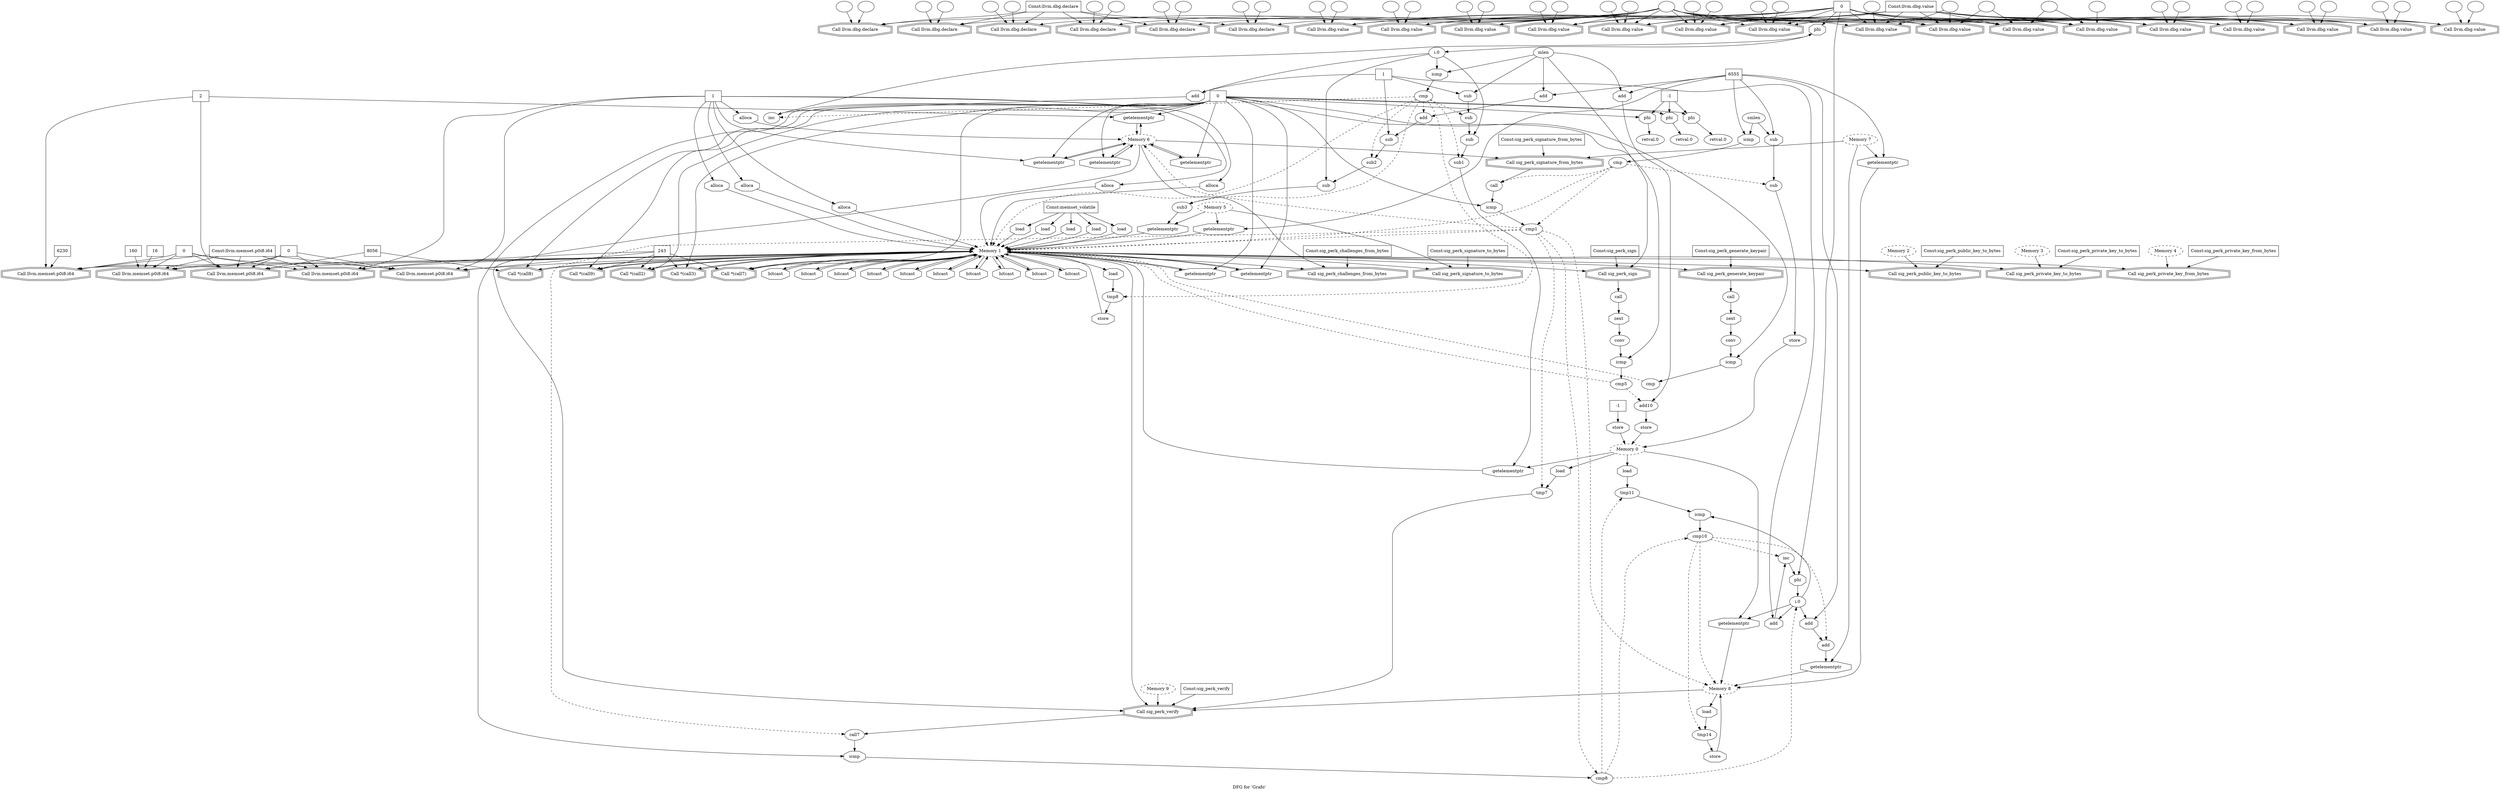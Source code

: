 digraph "DFG for 'Grafo'  "{
label="DFG for 'Grafo' ";
node_19[shape=box,style=solid,label="0"]
node_28[shape=doubleoctagon,style=solid,label="Call llvm.memset.p0i8.i64"]
"node_19"->"node_28"
node_18[shape=doubleoctagon,style=solid,label="Call llvm.memset.p0i8.i64"]
"node_19"->"node_18"
node_75[shape=doubleoctagon,style=solid,label="Call llvm.memset.p0i8.i64"]
"node_19"->"node_75"
node_80[shape=doubleoctagon,style=solid,label="Call llvm.memset.p0i8.i64"]
"node_19"->"node_80"
node_171[shape=doubleoctagon,style=solid,label="Call llvm.memset.p0i8.i64"]
"node_19"->"node_171"
node_20[shape=box,style=solid,label="6230"]
"node_20"->"node_18"
node_21[shape=box,style=solid,label="2"]
"node_21"->"node_18"
"node_21"->"node_80"
node_183[shape=octagon,style=solid,label="getelementptr"]
"node_21"->"node_183"
node_22[shape=box,style=solid,label="0"]
"node_22"->"node_28"
"node_22"->"node_18"
"node_22"->"node_75"
"node_22"->"node_80"
"node_22"->"node_171"
node_23[shape=box,style=solid,label="Const:llvm.memset.p0i8.i64"]
"node_23"->"node_28"
"node_23"->"node_18"
"node_23"->"node_75"
"node_23"->"node_80"
"node_23"->"node_171"
node_24[shape=doubleoctagon,style=solid,label="Call llvm.dbg.declare"]
node_25[shape=ellipse,style=solid,label=""]
"node_25"->"node_24"
node_26[shape=ellipse,style=solid,label=""]
"node_26"->"node_24"
node_27[shape=octagon,style=solid,label="bitcast"]
node_0[shape=ellipse,style=dashed,label="Memory 1"]
"node_27"->"node_0"
node_29[shape=box,style=solid,label="243"]
"node_29"->"node_28"
node_41[shape=doubleoctagon,style=solid,label="Call *(call2)"]
"node_29"->"node_41"
node_50[shape=doubleoctagon,style=solid,label="Call *(call3)"]
"node_29"->"node_50"
"node_29"->"node_75"
node_126[shape=doubleoctagon,style=solid,label="Call *(call7)"]
"node_29"->"node_126"
node_134[shape=doubleoctagon,style=solid,label="Call *(call9)"]
"node_29"->"node_134"
node_13[shape=doubleoctagon,style=solid,label="Call llvm.dbg.declare"]
node_14[shape=ellipse,style=solid,label=""]
"node_14"->"node_13"
node_15[shape=ellipse,style=solid,label=""]
"node_15"->"node_13"
node_16[shape=box,style=solid,label="Const:llvm.dbg.declare"]
"node_16"->"node_24"
"node_16"->"node_13"
node_71[shape=doubleoctagon,style=solid,label="Call llvm.dbg.declare"]
"node_16"->"node_71"
node_76[shape=doubleoctagon,style=solid,label="Call llvm.dbg.declare"]
"node_16"->"node_76"
node_164[shape=doubleoctagon,style=solid,label="Call llvm.dbg.declare"]
"node_16"->"node_164"
node_167[shape=doubleoctagon,style=solid,label="Call llvm.dbg.declare"]
"node_16"->"node_167"
node_17[shape=octagon,style=solid,label="bitcast"]
"node_17"->"node_0"
node_8[shape=ellipse,style=solid,label=""]
"node_8"->"node_24"
"node_8"->"node_13"
node_10[shape=doubleoctagon,style=solid,label="Call llvm.dbg.value"]
"node_8"->"node_10"
node_4[shape=doubleoctagon,style=solid,label="Call llvm.dbg.value"]
"node_8"->"node_4"
node_56[shape=doubleoctagon,style=solid,label="Call llvm.dbg.value"]
"node_8"->"node_56"
node_59[shape=doubleoctagon,style=solid,label="Call llvm.dbg.value"]
"node_8"->"node_59"
node_62[shape=doubleoctagon,style=solid,label="Call llvm.dbg.value"]
"node_8"->"node_62"
node_65[shape=doubleoctagon,style=solid,label="Call llvm.dbg.value"]
"node_8"->"node_65"
node_68[shape=doubleoctagon,style=solid,label="Call llvm.dbg.value"]
"node_8"->"node_68"
"node_8"->"node_71"
"node_8"->"node_76"
node_85[shape=doubleoctagon,style=solid,label="Call llvm.dbg.value"]
"node_8"->"node_85"
node_114[shape=doubleoctagon,style=solid,label="Call llvm.dbg.value"]
"node_8"->"node_114"
node_143[shape=doubleoctagon,style=solid,label="Call llvm.dbg.value"]
"node_8"->"node_143"
node_146[shape=doubleoctagon,style=solid,label="Call llvm.dbg.value"]
"node_8"->"node_146"
node_149[shape=doubleoctagon,style=solid,label="Call llvm.dbg.value"]
"node_8"->"node_149"
node_152[shape=doubleoctagon,style=solid,label="Call llvm.dbg.value"]
"node_8"->"node_152"
node_155[shape=doubleoctagon,style=solid,label="Call llvm.dbg.value"]
"node_8"->"node_155"
"node_8"->"node_164"
"node_8"->"node_167"
node_198[shape=doubleoctagon,style=solid,label="Call llvm.dbg.value"]
"node_8"->"node_198"
node_215[shape=doubleoctagon,style=solid,label="Call llvm.dbg.value"]
"node_8"->"node_215"
node_9[shape=box,style=solid,label="Const:llvm.dbg.value"]
"node_9"->"node_10"
"node_9"->"node_4"
"node_9"->"node_56"
"node_9"->"node_59"
"node_9"->"node_62"
"node_9"->"node_65"
"node_9"->"node_68"
"node_9"->"node_85"
"node_9"->"node_114"
"node_9"->"node_143"
"node_9"->"node_146"
"node_9"->"node_149"
"node_9"->"node_152"
"node_9"->"node_155"
"node_9"->"node_198"
"node_9"->"node_215"
node_6[shape=box,style=solid,label="0"]
"node_6"->"node_10"
"node_6"->"node_4"
"node_6"->"node_56"
"node_6"->"node_59"
"node_6"->"node_62"
"node_6"->"node_65"
"node_6"->"node_68"
"node_6"->"node_85"
node_201[shape=octagon,style=solid,label="phi"]
"node_6"->"node_201"
node_89[shape=octagon,style=solid,label="phi"]
"node_6"->"node_89"
"node_6"->"node_114"
"node_6"->"node_143"
"node_6"->"node_146"
"node_6"->"node_149"
"node_6"->"node_152"
"node_6"->"node_155"
"node_6"->"node_198"
"node_6"->"node_215"
node_7[shape=ellipse,style=solid,label=""]
"node_7"->"node_4"
node_5[shape=ellipse,style=solid,label=""]
"node_5"->"node_4"
node_11[shape=ellipse,style=solid,label=""]
"node_11"->"node_10"
node_12[shape=ellipse,style=solid,label=""]
"node_12"->"node_10"
"node_0"->"node_27"
"node_0"->"node_28"
"node_0"->"node_17"
"node_0"->"node_18"
node_31[shape=doubleoctagon,style=solid,label="Call sig_perk_generate_keypair"]
"node_0"->"node_31"
node_40[shape=octagon,style=solid,label="bitcast"]
"node_0"->"node_40"
"node_0"->"node_41"
node_42[shape=doubleoctagon,style=solid,label="Call sig_perk_public_key_to_bytes"]
"node_0"->"node_42"
node_45[shape=doubleoctagon,style=solid,label="Call sig_perk_private_key_to_bytes"]
"node_0"->"node_45"
node_49[shape=octagon,style=solid,label="bitcast"]
"node_0"->"node_49"
"node_0"->"node_50"
node_74[shape=octagon,style=solid,label="bitcast"]
"node_0"->"node_74"
"node_0"->"node_75"
node_79[shape=octagon,style=solid,label="bitcast"]
"node_0"->"node_79"
"node_0"->"node_80"
node_82[shape=doubleoctagon,style=solid,label="Call sig_perk_private_key_from_bytes"]
"node_0"->"node_82"
node_103[shape=octagon,style=solid,label="load"]
"node_0"->"node_103"
node_118[shape=doubleoctagon,style=solid,label="Call sig_perk_sign"]
"node_0"->"node_118"
node_125[shape=octagon,style=solid,label="bitcast"]
"node_0"->"node_125"
"node_0"->"node_126"
node_128[shape=octagon,style=solid,label="bitcast"]
"node_0"->"node_128"
node_129[shape=doubleoctagon,style=solid,label="Call *(call8)"]
"node_0"->"node_129"
node_130[shape=doubleoctagon,style=solid,label="Call sig_perk_signature_to_bytes"]
"node_0"->"node_130"
node_133[shape=octagon,style=solid,label="bitcast"]
"node_0"->"node_133"
"node_0"->"node_134"
node_170[shape=octagon,style=solid,label="bitcast"]
"node_0"->"node_170"
"node_0"->"node_171"
node_180[shape=octagon,style=solid,label="getelementptr"]
"node_0"->"node_180"
node_185[shape=doubleoctagon,style=solid,label="Call sig_perk_challenges_from_bytes"]
"node_0"->"node_185"
node_187[shape=octagon,style=solid,label="getelementptr"]
"node_0"->"node_187"
node_193[shape=doubleoctagon,style=solid,label="Call sig_perk_verify"]
"node_0"->"node_193"
node_1[shape=octagon,style=solid,label="alloca"]
"node_1"->"node_0"
node_2[shape=box,style=solid,label="1"]
"node_2"->"node_28"
"node_2"->"node_1"
node_3[shape=octagon,style=solid,label="alloca"]
"node_2"->"node_3"
node_54[shape=octagon,style=solid,label="alloca"]
"node_2"->"node_54"
node_55[shape=octagon,style=solid,label="alloca"]
"node_2"->"node_55"
"node_2"->"node_75"
node_141[shape=octagon,style=solid,label="alloca"]
"node_2"->"node_141"
node_142[shape=octagon,style=solid,label="alloca"]
"node_2"->"node_142"
node_181[shape=octagon,style=solid,label="getelementptr"]
"node_2"->"node_181"
"node_3"->"node_0"
node_30[shape=ellipse,style=solid,label="call"]
node_34[shape=octagon,style=solid,label="zext"]
"node_30"->"node_34"
"node_31"->"node_30"
node_32[shape=box,style=solid,label="Const:sig_perk_generate_keypair"]
"node_32"->"node_31"
node_33[shape=ellipse,style=solid,label="conv"]
node_36[shape=octagon,style=solid,label="icmp"]
"node_33"->"node_36"
"node_34"->"node_33"
node_35[shape=ellipse,style=solid,label="cmp"]
"node_35"->"node_0" [style=dashed]
"node_36"->"node_35"
node_37[shape=box,style=solid,label="0"]
"node_37"->"node_36"
"node_37"->"node_41"
"node_37"->"node_50"
node_52[shape=octagon,style=solid,label="phi"]
"node_37"->"node_52"
node_123[shape=octagon,style=solid,label="icmp"]
"node_37"->"node_123"
"node_37"->"node_126"
"node_37"->"node_129"
"node_37"->"node_134"
node_139[shape=octagon,style=solid,label="phi"]
"node_37"->"node_139"
node_179[shape=octagon,style=solid,label="icmp"]
"node_37"->"node_179"
"node_37"->"node_180"
"node_37"->"node_181"
node_182[shape=octagon,style=solid,label="getelementptr"]
"node_37"->"node_182"
"node_37"->"node_183"
node_184[shape=octagon,style=solid,label="getelementptr"]
"node_37"->"node_184"
"node_37"->"node_187"
node_197[shape=octagon,style=solid,label="icmp"]
"node_37"->"node_197"
node_220[shape=octagon,style=solid,label="phi"]
"node_37"->"node_220"
node_38[shape=octagon,style=solid,label="load"]
"node_38"->"node_0"
node_39[shape=box,style=solid,label="Const:memset_volatile"]
"node_39"->"node_38"
node_48[shape=octagon,style=solid,label="load"]
"node_39"->"node_48"
node_124[shape=octagon,style=solid,label="load"]
"node_39"->"node_124"
node_127[shape=octagon,style=solid,label="load"]
"node_39"->"node_127"
node_132[shape=octagon,style=solid,label="load"]
"node_39"->"node_132"
"node_40"->"node_0"
"node_41"->"node_0"
node_43[shape=ellipse,style=dashed,label="Memory 2"]
"node_43"->"node_42"
node_44[shape=box,style=solid,label="Const:sig_perk_public_key_to_bytes"]
"node_44"->"node_42"
node_46[shape=ellipse,style=dashed,label="Memory 3"]
"node_46"->"node_45"
node_47[shape=box,style=solid,label="Const:sig_perk_private_key_to_bytes"]
"node_47"->"node_45"
"node_48"->"node_0"
"node_49"->"node_0"
"node_50"->"node_0"
node_51[shape=ellipse,style=solid,label="retval.0"]
"node_52"->"node_51"
node_53[shape=box,style=solid,label="-1"]
"node_53"->"node_52"
"node_53"->"node_139"
"node_53"->"node_220"
"node_54"->"node_0"
"node_55"->"node_0"
node_57[shape=ellipse,style=solid,label=""]
"node_57"->"node_56"
node_58[shape=ellipse,style=solid,label=""]
"node_58"->"node_56"
node_60[shape=ellipse,style=solid,label=""]
"node_60"->"node_59"
node_61[shape=ellipse,style=solid,label=""]
"node_61"->"node_59"
node_63[shape=ellipse,style=solid,label=""]
"node_63"->"node_62"
node_64[shape=ellipse,style=solid,label=""]
"node_64"->"node_62"
node_66[shape=ellipse,style=solid,label=""]
"node_66"->"node_65"
node_67[shape=ellipse,style=solid,label=""]
"node_67"->"node_65"
node_69[shape=ellipse,style=solid,label=""]
"node_69"->"node_68"
node_70[shape=ellipse,style=solid,label=""]
"node_70"->"node_68"
node_72[shape=ellipse,style=solid,label=""]
"node_72"->"node_71"
node_73[shape=ellipse,style=solid,label=""]
"node_73"->"node_71"
"node_74"->"node_0"
node_77[shape=ellipse,style=solid,label=""]
"node_77"->"node_76"
node_78[shape=ellipse,style=solid,label=""]
"node_78"->"node_76"
"node_79"->"node_0"
node_81[shape=box,style=solid,label="8056"]
"node_81"->"node_80"
"node_81"->"node_129"
node_83[shape=ellipse,style=dashed,label="Memory 4"]
"node_83"->"node_82"
node_84[shape=box,style=solid,label="Const:sig_perk_private_key_from_bytes"]
"node_84"->"node_82"
node_86[shape=ellipse,style=solid,label=""]
"node_86"->"node_85"
"node_86"->"node_198"
node_87[shape=ellipse,style=solid,label=""]
"node_87"->"node_85"
"node_87"->"node_114"
node_88[shape=ellipse,style=solid,label="i.0"]
node_91[shape=octagon,style=solid,label="add"]
"node_88"->"node_91"
node_94[shape=octagon,style=solid,label="icmp"]
"node_88"->"node_94"
node_99[shape=octagon,style=solid,label="sub"]
"node_88"->"node_99"
node_110[shape=octagon,style=solid,label="sub"]
"node_88"->"node_110"
node_200[shape=ellipse,style=solid,label="i.0"]
"node_201"->"node_200"
node_202[shape=ellipse,style=solid,label="inc"]
"node_202"->"node_201"
node_203[shape=octagon,style=solid,label="add"]
"node_203"->"node_202"
node_204[shape=ellipse,style=solid,label="tmp11"]
node_207[shape=octagon,style=solid,label="icmp"]
"node_204"->"node_207"
node_205[shape=octagon,style=solid,label="load"]
"node_205"->"node_204"
"node_89"->"node_88"
node_90[shape=ellipse,style=solid,label="inc"]
"node_90"->"node_89"
"node_91"->"node_90"
node_92[shape=box,style=solid,label="1"]
"node_92"->"node_203"
"node_92"->"node_91"
node_97[shape=octagon,style=solid,label="sub"]
"node_92"->"node_97"
node_108[shape=octagon,style=solid,label="sub"]
"node_92"->"node_108"
node_93[shape=ellipse,style=solid,label="cmp"]
"node_93"->"node_0" [style=dashed]
"node_93"->"node_90" [style=dashed]
node_96[shape=ellipse,style=solid,label="sub"]
"node_93"->"node_96" [style=dashed]
node_98[shape=ellipse,style=solid,label="sub1"]
"node_93"->"node_98" [style=dashed]
node_102[shape=ellipse,style=solid,label="tmp8"]
"node_93"->"node_102" [style=dashed]
node_104[shape=ellipse,style=solid,label="add"]
"node_93"->"node_104" [style=dashed]
node_107[shape=ellipse,style=solid,label="sub2"]
"node_93"->"node_107" [style=dashed]
node_109[shape=ellipse,style=solid,label="sub3"]
"node_93"->"node_109" [style=dashed]
"node_94"->"node_93"
node_95[shape=ellipse,style=solid,label="mlen"]
"node_95"->"node_94"
"node_95"->"node_97"
node_105[shape=octagon,style=solid,label="add"]
"node_95"->"node_105"
"node_95"->"node_118"
node_136[shape=octagon,style=solid,label="add"]
"node_95"->"node_136"
"node_96"->"node_99"
"node_97"->"node_96"
node_100[shape=octagon,style=solid,label="getelementptr"]
"node_98"->"node_100"
"node_99"->"node_98"
"node_100"->"node_0"
node_101[shape=ellipse,style=dashed,label="Memory 0"]
"node_101"->"node_205"
"node_101"->"node_100"
node_191[shape=octagon,style=solid,label="load"]
"node_101"->"node_191"
node_213[shape=octagon,style=solid,label="getelementptr"]
"node_101"->"node_213"
node_113[shape=octagon,style=solid,label="store"]
"node_102"->"node_113"
"node_103"->"node_102"
"node_104"->"node_108"
"node_105"->"node_104"
node_106[shape=box,style=solid,label="6555"]
"node_106"->"node_105"
node_209[shape=octagon,style=solid,label="add"]
"node_106"->"node_209"
node_116[shape=octagon,style=solid,label="getelementptr"]
"node_106"->"node_116"
"node_106"->"node_136"
node_159[shape=octagon,style=solid,label="icmp"]
"node_106"->"node_159"
node_162[shape=octagon,style=solid,label="sub"]
"node_106"->"node_162"
node_189[shape=octagon,style=solid,label="getelementptr"]
"node_106"->"node_189"
"node_107"->"node_110"
"node_108"->"node_107"
node_111[shape=octagon,style=solid,label="getelementptr"]
"node_109"->"node_111"
"node_110"->"node_109"
"node_111"->"node_0"
node_206[shape=ellipse,style=solid,label="cmp10"]
"node_206"->"node_202" [style=dashed]
node_208[shape=ellipse,style=solid,label="add"]
"node_206"->"node_208" [style=dashed]
node_188[shape=ellipse,style=dashed,label="Memory 8"]
"node_206"->"node_188" [style=dashed]
node_211[shape=ellipse,style=solid,label="tmp14"]
"node_206"->"node_211" [style=dashed]
"node_207"->"node_206"
node_210[shape=octagon,style=solid,label="getelementptr"]
"node_208"->"node_210"
"node_209"->"node_208"
"node_210"->"node_188"
node_112[shape=ellipse,style=dashed,label="Memory 5"]
"node_112"->"node_111"
"node_112"->"node_116"
"node_112"->"node_130"
"node_113"->"node_0"
node_115[shape=ellipse,style=solid,label=""]
"node_115"->"node_114"
"node_116"->"node_0"
node_117[shape=ellipse,style=solid,label="call"]
node_121[shape=octagon,style=solid,label="zext"]
"node_117"->"node_121"
"node_118"->"node_117"
node_119[shape=box,style=solid,label="Const:sig_perk_sign"]
"node_119"->"node_118"
node_120[shape=ellipse,style=solid,label="conv"]
"node_120"->"node_123"
"node_121"->"node_120"
node_122[shape=ellipse,style=solid,label="cmp5"]
"node_122"->"node_0" [style=dashed]
node_135[shape=ellipse,style=solid,label="add10"]
"node_122"->"node_135" [style=dashed]
"node_123"->"node_122"
"node_124"->"node_0"
"node_125"->"node_0"
"node_126"->"node_0"
"node_127"->"node_0"
"node_128"->"node_0"
"node_129"->"node_0"
node_131[shape=box,style=solid,label="Const:sig_perk_signature_to_bytes"]
"node_131"->"node_130"
"node_132"->"node_0"
"node_133"->"node_0"
"node_134"->"node_0"
node_137[shape=octagon,style=solid,label="store"]
"node_135"->"node_137"
"node_136"->"node_135"
"node_137"->"node_101"
node_138[shape=ellipse,style=solid,label="retval.0"]
"node_139"->"node_138"
node_140[shape=ellipse,style=dashed,label="Memory 6"]
node_175[shape=doubleoctagon,style=solid,label="Call sig_perk_signature_from_bytes"]
"node_140"->"node_175"
"node_140"->"node_181"
"node_140"->"node_182"
"node_140"->"node_183"
"node_140"->"node_184"
"node_140"->"node_185"
"node_140"->"node_193"
"node_141"->"node_140"
"node_142"->"node_0"
node_144[shape=ellipse,style=solid,label=""]
"node_144"->"node_143"
node_145[shape=ellipse,style=solid,label=""]
"node_145"->"node_143"
node_147[shape=ellipse,style=solid,label=""]
"node_147"->"node_146"
node_148[shape=ellipse,style=solid,label=""]
"node_148"->"node_146"
node_150[shape=ellipse,style=solid,label=""]
"node_150"->"node_149"
node_151[shape=ellipse,style=solid,label=""]
"node_151"->"node_149"
node_153[shape=ellipse,style=solid,label=""]
"node_153"->"node_152"
node_154[shape=ellipse,style=solid,label=""]
"node_154"->"node_152"
node_156[shape=ellipse,style=solid,label=""]
"node_156"->"node_155"
node_157[shape=ellipse,style=solid,label=""]
"node_157"->"node_155"
node_158[shape=ellipse,style=solid,label="cmp"]
"node_158"->"node_0" [style=dashed]
node_161[shape=ellipse,style=solid,label="sub"]
"node_158"->"node_161" [style=dashed]
node_174[shape=ellipse,style=solid,label="call"]
"node_158"->"node_174" [style=dashed]
node_178[shape=ellipse,style=solid,label="cmp1"]
"node_158"->"node_178" [style=dashed]
"node_159"->"node_158"
node_160[shape=ellipse,style=solid,label="smlen"]
"node_160"->"node_159"
"node_160"->"node_162"
node_163[shape=octagon,style=solid,label="store"]
"node_161"->"node_163"
"node_162"->"node_161"
"node_163"->"node_101"
node_165[shape=ellipse,style=solid,label=""]
"node_165"->"node_164"
node_166[shape=ellipse,style=solid,label=""]
"node_166"->"node_164"
node_168[shape=ellipse,style=solid,label=""]
"node_168"->"node_167"
node_169[shape=ellipse,style=solid,label=""]
"node_169"->"node_167"
"node_170"->"node_0"
node_172[shape=box,style=solid,label="160"]
"node_172"->"node_171"
node_173[shape=box,style=solid,label="16"]
"node_173"->"node_171"
"node_174"->"node_179"
"node_175"->"node_174"
node_176[shape=ellipse,style=dashed,label="Memory 7"]
"node_176"->"node_210"
"node_176"->"node_175"
"node_176"->"node_189"
node_177[shape=box,style=solid,label="Const:sig_perk_signature_from_bytes"]
"node_177"->"node_175"
"node_178"->"node_0" [style=dashed]
"node_178"->"node_140" [style=dashed]
"node_178"->"node_188" [style=dashed]
node_190[shape=ellipse,style=solid,label="tmp7"]
"node_178"->"node_190" [style=dashed]
node_192[shape=ellipse,style=solid,label="call7"]
"node_178"->"node_192" [style=dashed]
node_196[shape=ellipse,style=solid,label="cmp8"]
"node_178"->"node_196" [style=dashed]
"node_179"->"node_178"
"node_180"->"node_0"
"node_181"->"node_140"
"node_182"->"node_140"
"node_183"->"node_140"
"node_184"->"node_140"
node_186[shape=box,style=solid,label="Const:sig_perk_challenges_from_bytes"]
"node_186"->"node_185"
"node_187"->"node_0"
"node_188"->"node_193"
node_212[shape=octagon,style=solid,label="load"]
"node_188"->"node_212"
"node_189"->"node_188"
"node_190"->"node_193"
"node_191"->"node_190"
"node_192"->"node_197"
"node_193"->"node_192"
node_194[shape=ellipse,style=dashed,label="Memory 9"]
"node_194"->"node_193"
node_195[shape=box,style=solid,label="Const:sig_perk_verify"]
"node_195"->"node_193"
"node_196"->"node_204" [style=dashed]
"node_196"->"node_206" [style=dashed]
"node_196"->"node_200" [style=dashed]
"node_197"->"node_196"
node_199[shape=ellipse,style=solid,label=""]
"node_199"->"node_198"
"node_199"->"node_215"
"node_200"->"node_203"
"node_200"->"node_207"
"node_200"->"node_209"
"node_200"->"node_213"
node_214[shape=octagon,style=solid,label="store"]
"node_211"->"node_214"
"node_212"->"node_211"
"node_213"->"node_188"
"node_214"->"node_188"
node_216[shape=ellipse,style=solid,label=""]
"node_216"->"node_215"
node_217[shape=octagon,style=solid,label="store"]
"node_217"->"node_101"
node_218[shape=box,style=solid,label="-1"]
"node_218"->"node_217"
node_219[shape=ellipse,style=solid,label="retval.0"]
"node_220"->"node_219"
}

